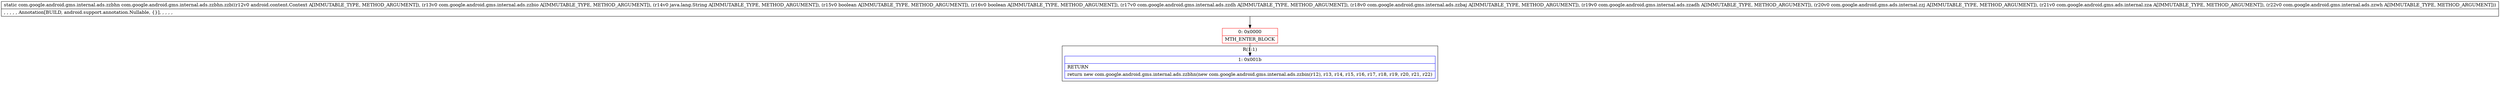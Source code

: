 digraph "CFG forcom.google.android.gms.internal.ads.zzbhn.zzb(Landroid\/content\/Context;Lcom\/google\/android\/gms\/internal\/ads\/zzbio;Ljava\/lang\/String;ZZLcom\/google\/android\/gms\/internal\/ads\/zzdh;Lcom\/google\/android\/gms\/internal\/ads\/zzbaj;Lcom\/google\/android\/gms\/internal\/ads\/zzadh;Lcom\/google\/android\/gms\/ads\/internal\/zzj;Lcom\/google\/android\/gms\/ads\/internal\/zza;Lcom\/google\/android\/gms\/internal\/ads\/zzwh;)Lcom\/google\/android\/gms\/internal\/ads\/zzbhn;" {
subgraph cluster_Region_2055154124 {
label = "R(1:1)";
node [shape=record,color=blue];
Node_1 [shape=record,label="{1\:\ 0x001b|RETURN\l|return new com.google.android.gms.internal.ads.zzbhn(new com.google.android.gms.internal.ads.zzbin(r12), r13, r14, r15, r16, r17, r18, r19, r20, r21, r22)\l}"];
}
Node_0 [shape=record,color=red,label="{0\:\ 0x0000|MTH_ENTER_BLOCK\l}"];
MethodNode[shape=record,label="{static com.google.android.gms.internal.ads.zzbhn com.google.android.gms.internal.ads.zzbhn.zzb((r12v0 android.content.Context A[IMMUTABLE_TYPE, METHOD_ARGUMENT]), (r13v0 com.google.android.gms.internal.ads.zzbio A[IMMUTABLE_TYPE, METHOD_ARGUMENT]), (r14v0 java.lang.String A[IMMUTABLE_TYPE, METHOD_ARGUMENT]), (r15v0 boolean A[IMMUTABLE_TYPE, METHOD_ARGUMENT]), (r16v0 boolean A[IMMUTABLE_TYPE, METHOD_ARGUMENT]), (r17v0 com.google.android.gms.internal.ads.zzdh A[IMMUTABLE_TYPE, METHOD_ARGUMENT]), (r18v0 com.google.android.gms.internal.ads.zzbaj A[IMMUTABLE_TYPE, METHOD_ARGUMENT]), (r19v0 com.google.android.gms.internal.ads.zzadh A[IMMUTABLE_TYPE, METHOD_ARGUMENT]), (r20v0 com.google.android.gms.ads.internal.zzj A[IMMUTABLE_TYPE, METHOD_ARGUMENT]), (r21v0 com.google.android.gms.ads.internal.zza A[IMMUTABLE_TYPE, METHOD_ARGUMENT]), (r22v0 com.google.android.gms.internal.ads.zzwh A[IMMUTABLE_TYPE, METHOD_ARGUMENT]))  | , , , , , Annotation[BUILD, android.support.annotation.Nullable, \{\}], , , , , \l}"];
MethodNode -> Node_0;
Node_0 -> Node_1;
}

